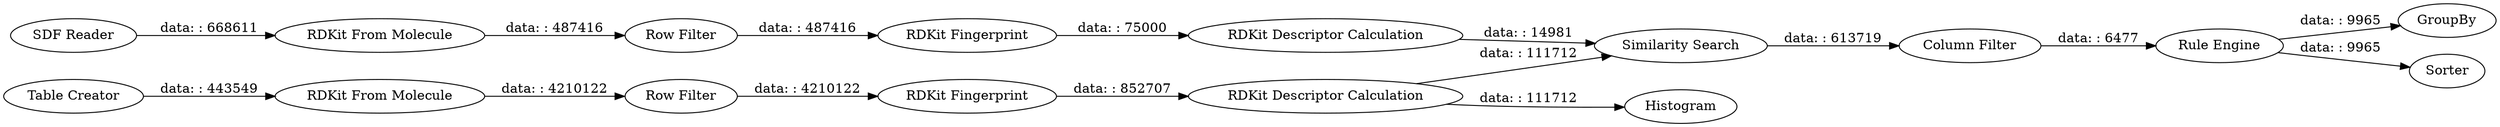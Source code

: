 digraph {
	"-8505289819095125234_849" [label=GroupBy]
	"-8505289819095125234_839" [label="RDKit Descriptor Calculation"]
	"-8505289819095125234_836" [label="Similarity Search"]
	"-8505289819095125234_858" [label="Row Filter"]
	"-8505289819095125234_852" [label="SDF Reader"]
	"-8505289819095125234_838" [label=Sorter]
	"-8505289819095125234_853" [label="Column Filter"]
	"-8505289819095125234_841" [label="Rule Engine"]
	"-8505289819095125234_2" [label="RDKit From Molecule"]
	"-8505289819095125234_8" [label="RDKit Fingerprint"]
	"-8505289819095125234_3" [label="RDKit Fingerprint"]
	"-8505289819095125234_859" [label=Histogram]
	"-8505289819095125234_847" [label="RDKit Descriptor Calculation"]
	"-8505289819095125234_850" [label="Table Creator"]
	"-8505289819095125234_7" [label="RDKit From Molecule"]
	"-8505289819095125234_851" [label="Row Filter"]
	"-8505289819095125234_852" -> "-8505289819095125234_7" [label="data: : 668611"]
	"-8505289819095125234_7" -> "-8505289819095125234_858" [label="data: : 487416"]
	"-8505289819095125234_847" -> "-8505289819095125234_836" [label="data: : 111712"]
	"-8505289819095125234_847" -> "-8505289819095125234_859" [label="data: : 111712"]
	"-8505289819095125234_2" -> "-8505289819095125234_851" [label="data: : 4210122"]
	"-8505289819095125234_851" -> "-8505289819095125234_3" [label="data: : 4210122"]
	"-8505289819095125234_836" -> "-8505289819095125234_853" [label="data: : 613719"]
	"-8505289819095125234_3" -> "-8505289819095125234_847" [label="data: : 852707"]
	"-8505289819095125234_850" -> "-8505289819095125234_2" [label="data: : 443549"]
	"-8505289819095125234_841" -> "-8505289819095125234_838" [label="data: : 9965"]
	"-8505289819095125234_841" -> "-8505289819095125234_849" [label="data: : 9965"]
	"-8505289819095125234_8" -> "-8505289819095125234_839" [label="data: : 75000"]
	"-8505289819095125234_858" -> "-8505289819095125234_8" [label="data: : 487416"]
	"-8505289819095125234_839" -> "-8505289819095125234_836" [label="data: : 14981"]
	"-8505289819095125234_853" -> "-8505289819095125234_841" [label="data: : 6477"]
	rankdir=LR
}

